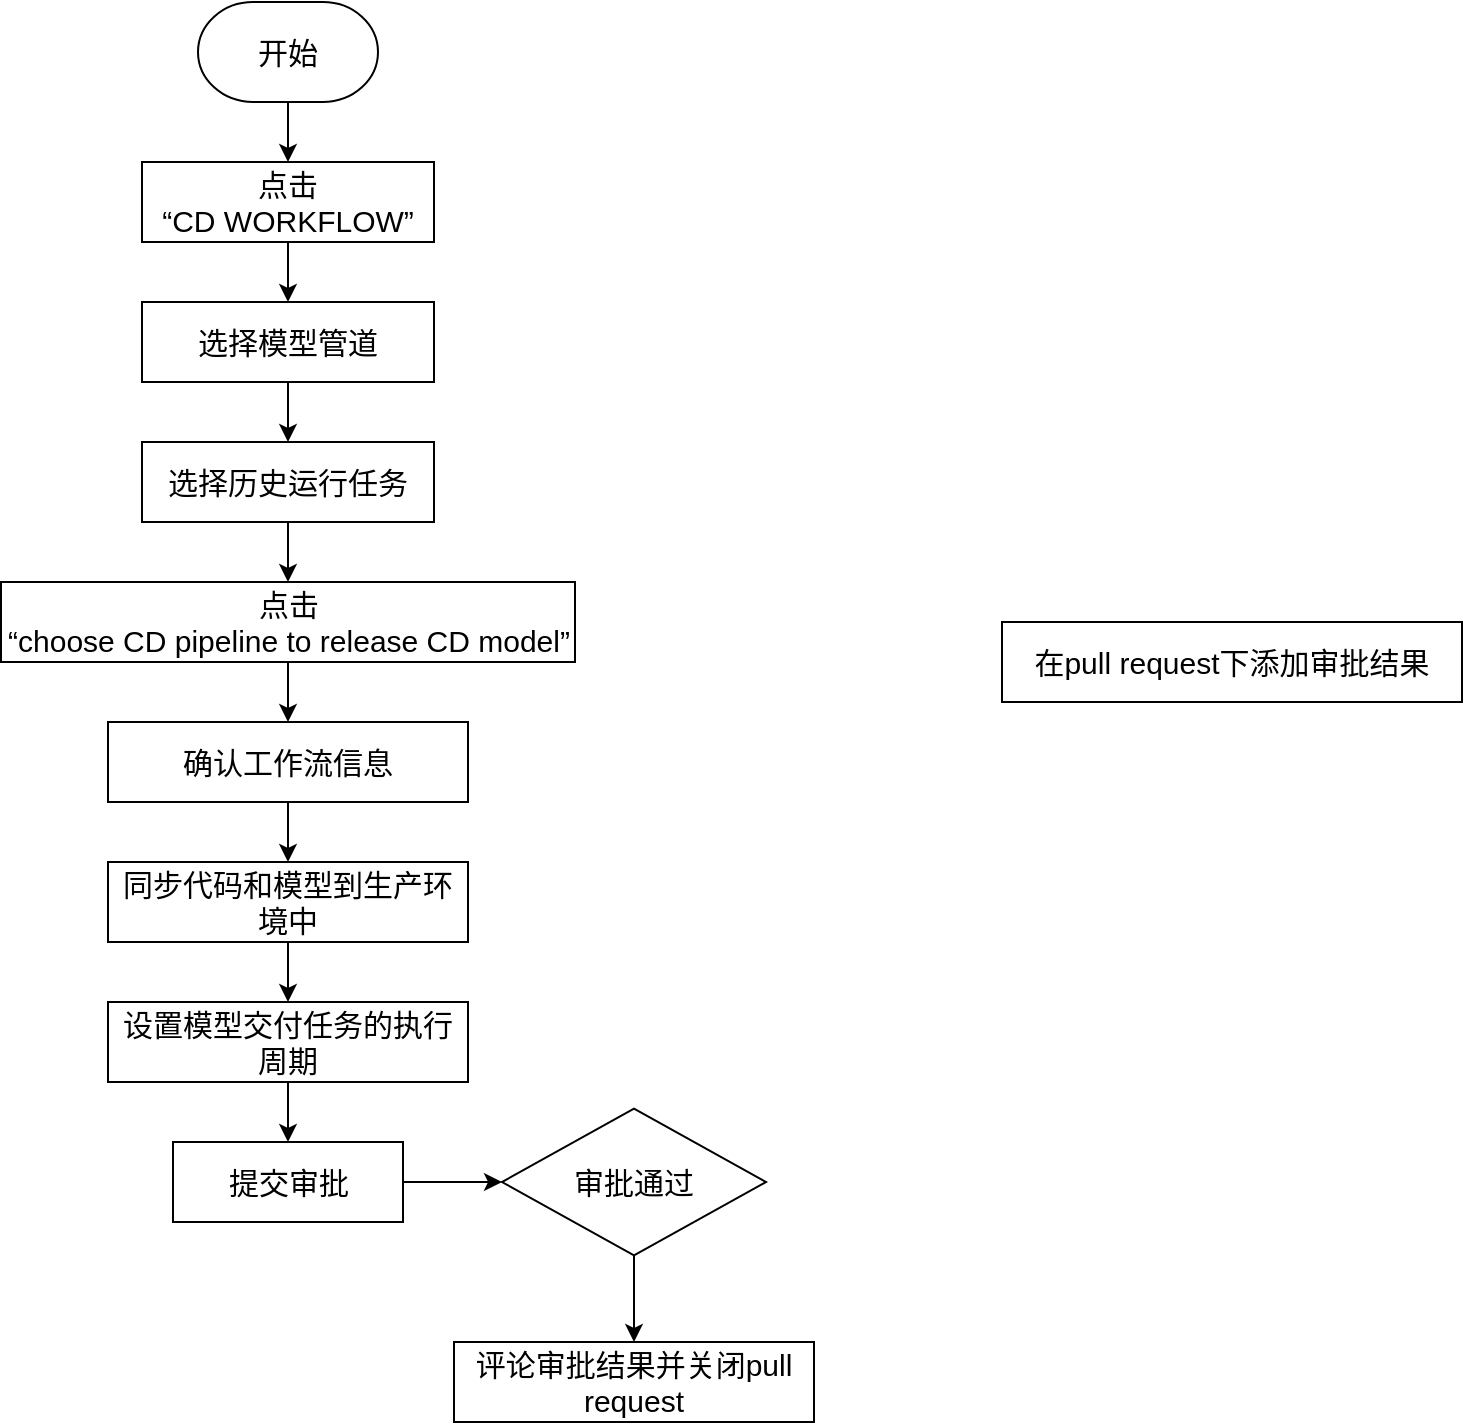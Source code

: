 <mxfile version="14.6.9" type="github">
  <diagram id="ifrcHjR2s2CyXcALeK9n" name="第 1 页">
    <mxGraphModel dx="782" dy="437" grid="1" gridSize="10" guides="1" tooltips="1" connect="1" arrows="1" fold="1" page="1" pageScale="1" pageWidth="827" pageHeight="1169" math="0" shadow="0">
      <root>
        <mxCell id="0" />
        <mxCell id="1" parent="0" />
        <mxCell id="tka6Fen1VaplqWncl_Fh-12" style="edgeStyle=orthogonalEdgeStyle;rounded=0;orthogonalLoop=1;jettySize=auto;html=1;exitX=0.5;exitY=1;exitDx=0;exitDy=0;exitPerimeter=0;" edge="1" parent="1" source="tka6Fen1VaplqWncl_Fh-1" target="tka6Fen1VaplqWncl_Fh-2">
          <mxGeometry relative="1" as="geometry" />
        </mxCell>
        <mxCell id="tka6Fen1VaplqWncl_Fh-1" value="开始" style="strokeWidth=1;html=1;shape=mxgraph.flowchart.terminator;whiteSpace=wrap;rounded=1;glass=0;fontSize=15;" vertex="1" parent="1">
          <mxGeometry x="168" y="100" width="90" height="50" as="geometry" />
        </mxCell>
        <mxCell id="tka6Fen1VaplqWncl_Fh-13" style="edgeStyle=orthogonalEdgeStyle;rounded=0;orthogonalLoop=1;jettySize=auto;html=1;exitX=0.5;exitY=1;exitDx=0;exitDy=0;" edge="1" parent="1" source="tka6Fen1VaplqWncl_Fh-2" target="tka6Fen1VaplqWncl_Fh-4">
          <mxGeometry relative="1" as="geometry" />
        </mxCell>
        <mxCell id="tka6Fen1VaplqWncl_Fh-2" value="&lt;span style=&quot;font-size: 15px&quot;&gt;点击&lt;br&gt;“CD WORKFLOW”&lt;/span&gt;" style="rounded=0;whiteSpace=wrap;html=1;" vertex="1" parent="1">
          <mxGeometry x="140" y="180" width="146" height="40" as="geometry" />
        </mxCell>
        <mxCell id="tka6Fen1VaplqWncl_Fh-16" style="edgeStyle=orthogonalEdgeStyle;rounded=0;orthogonalLoop=1;jettySize=auto;html=1;exitX=0.5;exitY=1;exitDx=0;exitDy=0;entryX=0.5;entryY=0;entryDx=0;entryDy=0;" edge="1" parent="1" source="tka6Fen1VaplqWncl_Fh-3" target="tka6Fen1VaplqWncl_Fh-6">
          <mxGeometry relative="1" as="geometry" />
        </mxCell>
        <mxCell id="tka6Fen1VaplqWncl_Fh-3" value="&lt;span style=&quot;font-size: 15px&quot;&gt;点击&lt;br&gt;“choose CD pipeline to release CD model”&lt;/span&gt;" style="rounded=0;whiteSpace=wrap;html=1;" vertex="1" parent="1">
          <mxGeometry x="69.5" y="390" width="287" height="40" as="geometry" />
        </mxCell>
        <mxCell id="tka6Fen1VaplqWncl_Fh-14" style="edgeStyle=orthogonalEdgeStyle;rounded=0;orthogonalLoop=1;jettySize=auto;html=1;exitX=0.5;exitY=1;exitDx=0;exitDy=0;" edge="1" parent="1" source="tka6Fen1VaplqWncl_Fh-4" target="tka6Fen1VaplqWncl_Fh-5">
          <mxGeometry relative="1" as="geometry" />
        </mxCell>
        <mxCell id="tka6Fen1VaplqWncl_Fh-4" value="&lt;span style=&quot;font-size: 15px&quot;&gt;选择模型管道&lt;/span&gt;" style="rounded=0;whiteSpace=wrap;html=1;" vertex="1" parent="1">
          <mxGeometry x="140" y="250" width="146" height="40" as="geometry" />
        </mxCell>
        <mxCell id="tka6Fen1VaplqWncl_Fh-15" style="edgeStyle=orthogonalEdgeStyle;rounded=0;orthogonalLoop=1;jettySize=auto;html=1;exitX=0.5;exitY=1;exitDx=0;exitDy=0;entryX=0.5;entryY=0;entryDx=0;entryDy=0;" edge="1" parent="1" source="tka6Fen1VaplqWncl_Fh-5" target="tka6Fen1VaplqWncl_Fh-3">
          <mxGeometry relative="1" as="geometry" />
        </mxCell>
        <mxCell id="tka6Fen1VaplqWncl_Fh-5" value="&lt;span style=&quot;font-size: 15px&quot;&gt;选择历史运行任务&lt;/span&gt;" style="rounded=0;whiteSpace=wrap;html=1;" vertex="1" parent="1">
          <mxGeometry x="140" y="320" width="146" height="40" as="geometry" />
        </mxCell>
        <mxCell id="tka6Fen1VaplqWncl_Fh-22" style="edgeStyle=orthogonalEdgeStyle;rounded=0;orthogonalLoop=1;jettySize=auto;html=1;exitX=0.5;exitY=1;exitDx=0;exitDy=0;entryX=0.5;entryY=0;entryDx=0;entryDy=0;" edge="1" parent="1" source="tka6Fen1VaplqWncl_Fh-6" target="tka6Fen1VaplqWncl_Fh-21">
          <mxGeometry relative="1" as="geometry" />
        </mxCell>
        <mxCell id="tka6Fen1VaplqWncl_Fh-6" value="&lt;span style=&quot;font-size: 15px&quot;&gt;确认工作流信息&lt;br&gt;&lt;/span&gt;" style="rounded=0;whiteSpace=wrap;html=1;" vertex="1" parent="1">
          <mxGeometry x="123" y="460" width="180" height="40" as="geometry" />
        </mxCell>
        <mxCell id="tka6Fen1VaplqWncl_Fh-18" style="edgeStyle=orthogonalEdgeStyle;rounded=0;orthogonalLoop=1;jettySize=auto;html=1;exitX=0.5;exitY=1;exitDx=0;exitDy=0;" edge="1" parent="1" source="tka6Fen1VaplqWncl_Fh-7" target="tka6Fen1VaplqWncl_Fh-8">
          <mxGeometry relative="1" as="geometry" />
        </mxCell>
        <mxCell id="tka6Fen1VaplqWncl_Fh-7" value="&lt;span style=&quot;font-size: 15px&quot;&gt;设置模型交付任务的执行周期&lt;br&gt;&lt;/span&gt;" style="rounded=0;whiteSpace=wrap;html=1;" vertex="1" parent="1">
          <mxGeometry x="123" y="600" width="180" height="40" as="geometry" />
        </mxCell>
        <mxCell id="tka6Fen1VaplqWncl_Fh-19" style="edgeStyle=orthogonalEdgeStyle;rounded=0;orthogonalLoop=1;jettySize=auto;html=1;exitX=1;exitY=0.5;exitDx=0;exitDy=0;entryX=0;entryY=0.5;entryDx=0;entryDy=0;" edge="1" parent="1" source="tka6Fen1VaplqWncl_Fh-8" target="tka6Fen1VaplqWncl_Fh-9">
          <mxGeometry relative="1" as="geometry" />
        </mxCell>
        <mxCell id="tka6Fen1VaplqWncl_Fh-8" value="&lt;span style=&quot;font-size: 15px&quot;&gt;提交审批&lt;br&gt;&lt;/span&gt;" style="rounded=0;whiteSpace=wrap;html=1;" vertex="1" parent="1">
          <mxGeometry x="155.5" y="670" width="115" height="40" as="geometry" />
        </mxCell>
        <mxCell id="tka6Fen1VaplqWncl_Fh-20" style="edgeStyle=orthogonalEdgeStyle;rounded=0;orthogonalLoop=1;jettySize=auto;html=1;entryX=0.5;entryY=0;entryDx=0;entryDy=0;" edge="1" parent="1" source="tka6Fen1VaplqWncl_Fh-9" target="tka6Fen1VaplqWncl_Fh-10">
          <mxGeometry relative="1" as="geometry" />
        </mxCell>
        <mxCell id="tka6Fen1VaplqWncl_Fh-9" value="&lt;span style=&quot;font-size: 15px&quot;&gt;审批通过&lt;/span&gt;" style="rhombus;whiteSpace=wrap;html=1;aspect=fixed;" vertex="1" parent="1">
          <mxGeometry x="320" y="653.34" width="132" height="73.33" as="geometry" />
        </mxCell>
        <mxCell id="tka6Fen1VaplqWncl_Fh-10" value="&lt;span style=&quot;font-size: 15px&quot;&gt;评论审批结果并关闭pull request&lt;br&gt;&lt;/span&gt;" style="rounded=0;whiteSpace=wrap;html=1;" vertex="1" parent="1">
          <mxGeometry x="296" y="770" width="180" height="40" as="geometry" />
        </mxCell>
        <mxCell id="tka6Fen1VaplqWncl_Fh-11" value="&lt;span style=&quot;font-size: 15px&quot;&gt;在pull request下添加审批结果&lt;br&gt;&lt;/span&gt;" style="rounded=0;whiteSpace=wrap;html=1;" vertex="1" parent="1">
          <mxGeometry x="570" y="410" width="230" height="40" as="geometry" />
        </mxCell>
        <mxCell id="tka6Fen1VaplqWncl_Fh-23" style="edgeStyle=orthogonalEdgeStyle;rounded=0;orthogonalLoop=1;jettySize=auto;html=1;exitX=0.5;exitY=1;exitDx=0;exitDy=0;entryX=0.5;entryY=0;entryDx=0;entryDy=0;" edge="1" parent="1" source="tka6Fen1VaplqWncl_Fh-21" target="tka6Fen1VaplqWncl_Fh-7">
          <mxGeometry relative="1" as="geometry" />
        </mxCell>
        <mxCell id="tka6Fen1VaplqWncl_Fh-21" value="&lt;span style=&quot;font-size: 15px&quot;&gt;同步&lt;/span&gt;&lt;span style=&quot;font-size: 15px&quot;&gt;代码和模型到生产环境中&lt;br&gt;&lt;/span&gt;" style="rounded=0;whiteSpace=wrap;html=1;" vertex="1" parent="1">
          <mxGeometry x="123" y="530" width="180" height="40" as="geometry" />
        </mxCell>
      </root>
    </mxGraphModel>
  </diagram>
</mxfile>
